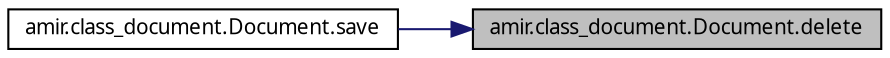 digraph "amir.class_document.Document.delete"
{
 // LATEX_PDF_SIZE
  edge [fontname="FreeSans.ttf",fontsize="10",labelfontname="FreeSans.ttf",labelfontsize="10"];
  node [fontname="FreeSans.ttf",fontsize="10",shape=record];
  rankdir="RL";
  Node1 [label="amir.class_document.Document.delete",height=0.2,width=0.4,color="black", fillcolor="grey75", style="filled", fontcolor="black",tooltip=" "];
  Node1 -> Node2 [dir="back",color="midnightblue",fontsize="10",style="solid",fontname="FreeSans.ttf"];
  Node2 [label="amir.class_document.Document.save",height=0.2,width=0.4,color="black", fillcolor="white", style="filled",URL="$classamir_1_1class__document_1_1_document.html#ae74375e96888ce3a327950af5085911c",tooltip=" "];
}
